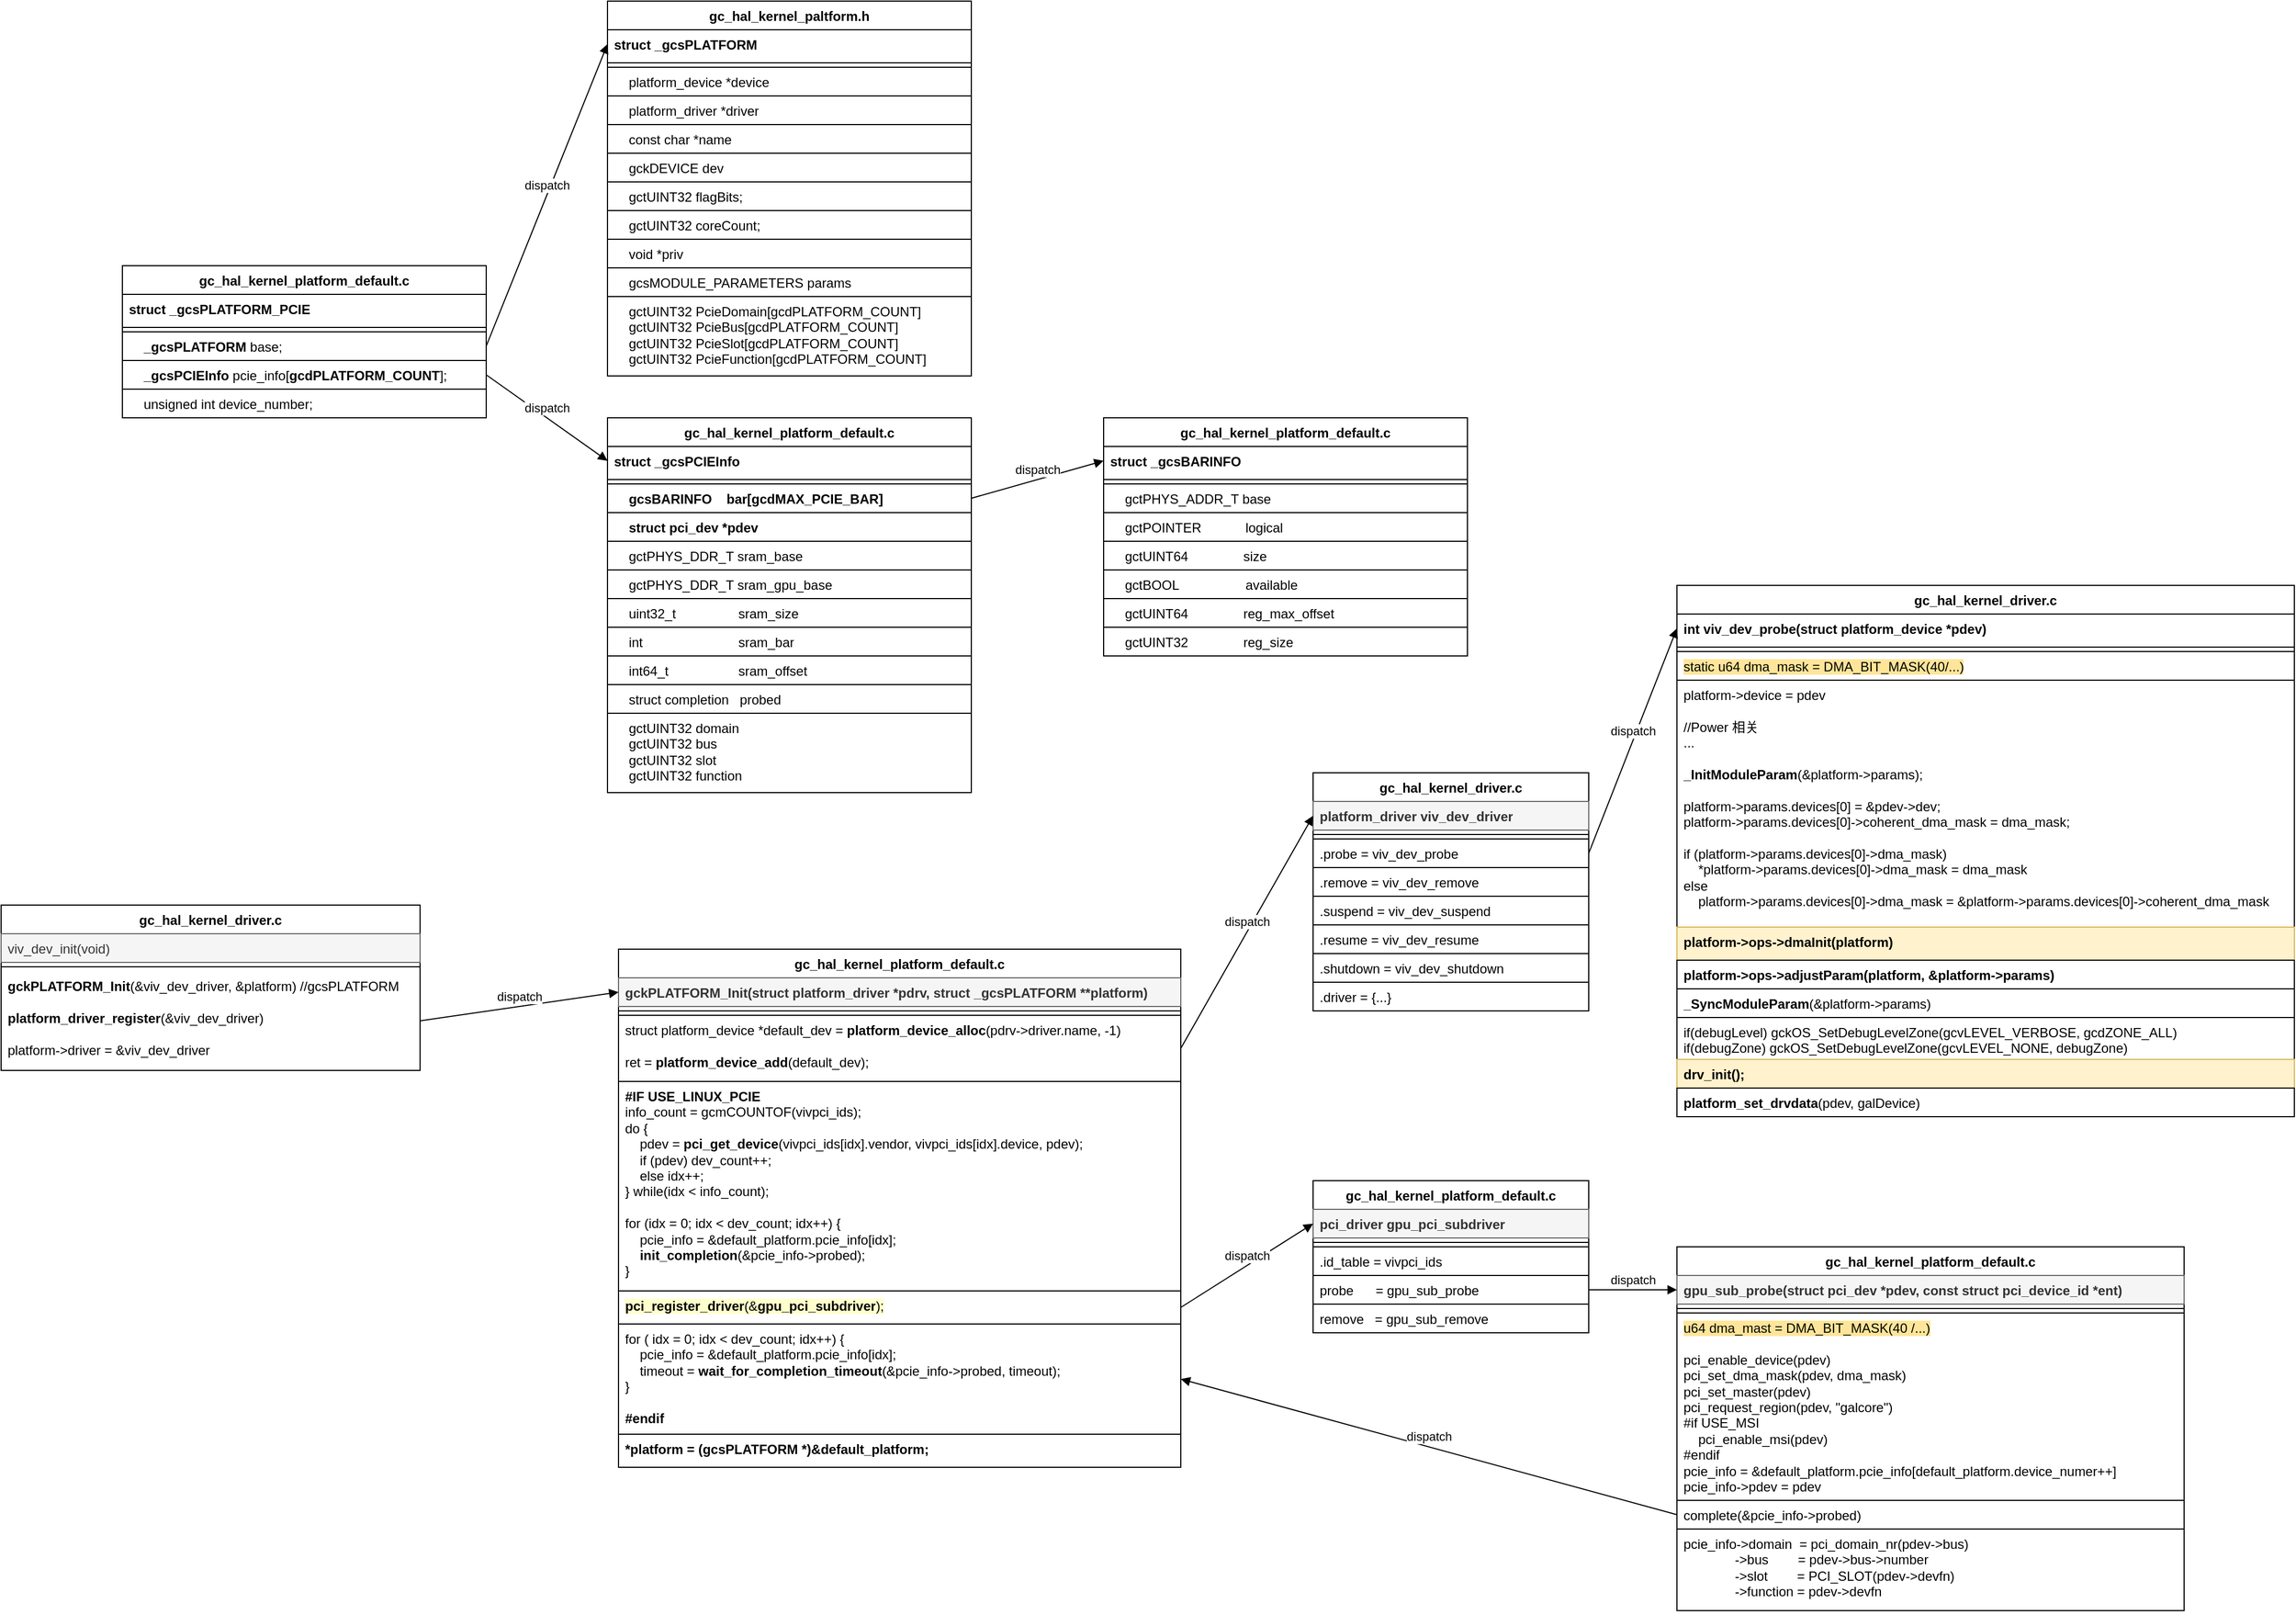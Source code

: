<mxfile version="26.0.14">
  <diagram name="Page-1" id="wO5cqh8CYZ76xLUZRR5B">
    <mxGraphModel dx="1054" dy="1723" grid="1" gridSize="10" guides="1" tooltips="1" connect="1" arrows="1" fold="1" page="1" pageScale="1" pageWidth="850" pageHeight="1100" math="0" shadow="0">
      <root>
        <mxCell id="0" />
        <mxCell id="1" parent="0" />
        <mxCell id="h7-dKMPolAdH-bQS6LUS-2" value="gc_hal_kernel_driver.c" style="swimlane;fontStyle=1;align=center;verticalAlign=top;childLayout=stackLayout;horizontal=1;startSize=26;horizontalStack=0;resizeParent=1;resizeParentMax=0;resizeLast=0;collapsible=1;marginBottom=0;whiteSpace=wrap;html=1;" vertex="1" parent="1">
          <mxGeometry x="40" y="40" width="380" height="150" as="geometry" />
        </mxCell>
        <mxCell id="h7-dKMPolAdH-bQS6LUS-3" value="viv_dev_init(void)" style="text;strokeColor=#666666;fillColor=#f5f5f5;align=left;verticalAlign=top;spacingLeft=4;spacingRight=4;overflow=hidden;rotatable=0;points=[[0,0.5],[1,0.5]];portConstraint=eastwest;whiteSpace=wrap;html=1;fontColor=#333333;" vertex="1" parent="h7-dKMPolAdH-bQS6LUS-2">
          <mxGeometry y="26" width="380" height="26" as="geometry" />
        </mxCell>
        <mxCell id="h7-dKMPolAdH-bQS6LUS-4" value="" style="line;strokeWidth=1;fillColor=none;align=left;verticalAlign=middle;spacingTop=-1;spacingLeft=3;spacingRight=3;rotatable=0;labelPosition=right;points=[];portConstraint=eastwest;strokeColor=inherit;" vertex="1" parent="h7-dKMPolAdH-bQS6LUS-2">
          <mxGeometry y="52" width="380" height="8" as="geometry" />
        </mxCell>
        <mxCell id="h7-dKMPolAdH-bQS6LUS-5" value="&lt;b&gt;gckPLATFORM_Init&lt;/b&gt;(&amp;amp;viv_dev_driver, &amp;amp;platform) //gcsPLATFORM&lt;div&gt;&lt;br&gt;&lt;/div&gt;&lt;div&gt;&lt;b&gt;platform_driver_register&lt;/b&gt;(&amp;amp;viv_dev_driver)&lt;/div&gt;&lt;div&gt;&lt;br&gt;&lt;/div&gt;&lt;div&gt;platform-&amp;gt;driver = &amp;amp;viv_dev_driver&lt;/div&gt;" style="text;strokeColor=none;fillColor=none;align=left;verticalAlign=top;spacingLeft=4;spacingRight=4;overflow=hidden;rotatable=0;points=[[0,0.5],[1,0.5]];portConstraint=eastwest;whiteSpace=wrap;html=1;" vertex="1" parent="h7-dKMPolAdH-bQS6LUS-2">
          <mxGeometry y="60" width="380" height="90" as="geometry" />
        </mxCell>
        <mxCell id="h7-dKMPolAdH-bQS6LUS-6" value="gc_hal_kernel_platform_default.c" style="swimlane;fontStyle=1;align=center;verticalAlign=top;childLayout=stackLayout;horizontal=1;startSize=26;horizontalStack=0;resizeParent=1;resizeParentMax=0;resizeLast=0;collapsible=1;marginBottom=0;whiteSpace=wrap;html=1;" vertex="1" parent="1">
          <mxGeometry x="600" y="80" width="510" height="470" as="geometry" />
        </mxCell>
        <mxCell id="h7-dKMPolAdH-bQS6LUS-7" value="&lt;b&gt;gckPLATFORM_Init(struct platform_driver *pdrv, struct _gcsPLATFORM **platform)&lt;/b&gt;" style="text;strokeColor=#666666;fillColor=#f5f5f5;align=left;verticalAlign=top;spacingLeft=4;spacingRight=4;overflow=hidden;rotatable=0;points=[[0,0.5],[1,0.5]];portConstraint=eastwest;whiteSpace=wrap;html=1;fontColor=#333333;" vertex="1" parent="h7-dKMPolAdH-bQS6LUS-6">
          <mxGeometry y="26" width="510" height="26" as="geometry" />
        </mxCell>
        <mxCell id="h7-dKMPolAdH-bQS6LUS-8" value="" style="line;strokeWidth=1;fillColor=none;align=left;verticalAlign=middle;spacingTop=-1;spacingLeft=3;spacingRight=3;rotatable=0;labelPosition=right;points=[];portConstraint=eastwest;strokeColor=inherit;" vertex="1" parent="h7-dKMPolAdH-bQS6LUS-6">
          <mxGeometry y="52" width="510" height="8" as="geometry" />
        </mxCell>
        <mxCell id="h7-dKMPolAdH-bQS6LUS-9" value="struct platform_device *default_dev = &lt;b&gt;platform_device_alloc&lt;/b&gt;(pdrv-&amp;gt;driver.name, -1)&lt;div&gt;&lt;br&gt;&lt;/div&gt;&lt;div&gt;ret = &lt;b&gt;platform_device_add&lt;/b&gt;(default_dev);&lt;/div&gt;" style="text;strokeColor=default;fillColor=none;align=left;verticalAlign=top;spacingLeft=4;spacingRight=4;overflow=hidden;rotatable=0;points=[[0,0.5],[1,0.5]];portConstraint=eastwest;whiteSpace=wrap;html=1;" vertex="1" parent="h7-dKMPolAdH-bQS6LUS-6">
          <mxGeometry y="60" width="510" height="60" as="geometry" />
        </mxCell>
        <mxCell id="h7-dKMPolAdH-bQS6LUS-10" value="&lt;div&gt;&lt;b&gt;#IF USE_LINUX_PCIE&lt;/b&gt;&lt;/div&gt;&lt;div&gt;info_count = gcmCOUNTOF(vivpci_ids);&lt;/div&gt;&lt;div&gt;do {&lt;/div&gt;&lt;div&gt;&amp;nbsp; &amp;nbsp; pdev = &lt;b&gt;pci_get_device&lt;/b&gt;(vivpci_ids[idx].vendor, vivpci_ids[idx].device, pdev);&lt;/div&gt;&lt;div&gt;&amp;nbsp; &amp;nbsp; if (pdev) dev_count++;&lt;/div&gt;&lt;div&gt;&amp;nbsp; &amp;nbsp; else idx++;&lt;/div&gt;&lt;div&gt;} while(idx &amp;lt; info_count);&lt;/div&gt;&lt;div&gt;&lt;br&gt;&lt;/div&gt;&lt;div&gt;for (idx = 0; idx &amp;lt; dev_count; idx++) {&lt;/div&gt;&lt;div&gt;&amp;nbsp; &amp;nbsp; pcie_info = &amp;amp;default_platform.pcie_info[idx];&lt;/div&gt;&lt;div&gt;&amp;nbsp; &amp;nbsp; &lt;b&gt;init_completion&lt;/b&gt;(&amp;amp;pcie_info-&amp;gt;probed);&lt;/div&gt;&lt;div&gt;}&lt;/div&gt;" style="text;strokeColor=default;fillColor=none;align=left;verticalAlign=top;spacingLeft=4;spacingRight=4;overflow=hidden;rotatable=0;points=[[0,0.5],[1,0.5]];portConstraint=eastwest;whiteSpace=wrap;html=1;" vertex="1" parent="h7-dKMPolAdH-bQS6LUS-6">
          <mxGeometry y="120" width="510" height="190" as="geometry" />
        </mxCell>
        <mxCell id="h7-dKMPolAdH-bQS6LUS-66" value="&lt;span style=&quot;background-color: light-dark(rgb(255, 255, 204), rgb(255, 255, 255));&quot;&gt;&lt;b style=&quot;&quot;&gt;pci_register_driver&lt;/b&gt;&lt;span style=&quot;background-color: rgb(255, 255, 204);&quot;&gt;(&amp;amp;&lt;/span&gt;&lt;b style=&quot;&quot;&gt;gpu_pci_subdriver&lt;/b&gt;&lt;span style=&quot;background-color: rgb(255, 255, 204);&quot;&gt;);&lt;/span&gt;&lt;/span&gt;" style="text;strokeColor=default;fillColor=none;align=left;verticalAlign=top;spacingLeft=4;spacingRight=4;overflow=hidden;rotatable=0;points=[[0,0.5],[1,0.5]];portConstraint=eastwest;whiteSpace=wrap;html=1;" vertex="1" parent="h7-dKMPolAdH-bQS6LUS-6">
          <mxGeometry y="310" width="510" height="30" as="geometry" />
        </mxCell>
        <mxCell id="h7-dKMPolAdH-bQS6LUS-65" value="&lt;div&gt;&lt;font style=&quot;background-color: light-dark(#ffffff, var(--ge-dark-color, #121212));&quot;&gt;for ( idx = 0; idx &amp;lt; dev_count; idx++) {&lt;/font&gt;&lt;/div&gt;&lt;div&gt;&lt;font style=&quot;background-color: light-dark(#ffffff, var(--ge-dark-color, #121212));&quot;&gt;&amp;nbsp; &amp;nbsp; pcie_info = &amp;amp;default_platform.pcie_info[idx];&lt;/font&gt;&lt;/div&gt;&lt;div&gt;&lt;font style=&quot;background-color: light-dark(#ffffff, var(--ge-dark-color, #121212));&quot;&gt;&amp;nbsp; &amp;nbsp; timeout =&amp;nbsp;&lt;b&gt;wait_for_completion_timeout&lt;/b&gt;(&amp;amp;pcie_info-&amp;gt;probed, timeout);&lt;/font&gt;&lt;/div&gt;&lt;div&gt;&lt;font style=&quot;background-color: light-dark(#ffffff, var(--ge-dark-color, #121212));&quot;&gt;}&lt;/font&gt;&lt;/div&gt;&lt;div&gt;&lt;br&gt;&lt;/div&gt;&lt;div&gt;&lt;b&gt;#endif&lt;/b&gt;&lt;/div&gt;" style="text;strokeColor=default;fillColor=none;align=left;verticalAlign=top;spacingLeft=4;spacingRight=4;overflow=hidden;rotatable=0;points=[[0,0.5],[1,0.5]];portConstraint=eastwest;whiteSpace=wrap;html=1;" vertex="1" parent="h7-dKMPolAdH-bQS6LUS-6">
          <mxGeometry y="340" width="510" height="100" as="geometry" />
        </mxCell>
        <mxCell id="h7-dKMPolAdH-bQS6LUS-11" value="&lt;div&gt;&lt;b&gt;*platform = (gcsPLATFORM *)&amp;amp;default_platform;&lt;/b&gt;&lt;/div&gt;" style="text;strokeColor=default;fillColor=none;align=left;verticalAlign=top;spacingLeft=4;spacingRight=4;overflow=hidden;rotatable=0;points=[[0,0.5],[1,0.5]];portConstraint=eastwest;whiteSpace=wrap;html=1;" vertex="1" parent="h7-dKMPolAdH-bQS6LUS-6">
          <mxGeometry y="440" width="510" height="30" as="geometry" />
        </mxCell>
        <mxCell id="h7-dKMPolAdH-bQS6LUS-12" value="dispatch" style="html=1;verticalAlign=bottom;endArrow=block;curved=0;rounded=0;entryX=0;entryY=0.5;entryDx=0;entryDy=0;exitX=1;exitY=0.5;exitDx=0;exitDy=0;" edge="1" parent="1" source="h7-dKMPolAdH-bQS6LUS-5" target="h7-dKMPolAdH-bQS6LUS-7">
          <mxGeometry width="80" relative="1" as="geometry">
            <mxPoint x="-90" y="-90" as="sourcePoint" />
            <mxPoint x="300" y="-200" as="targetPoint" />
          </mxGeometry>
        </mxCell>
        <mxCell id="h7-dKMPolAdH-bQS6LUS-13" value="gc_hal_kernel_platform_default.c" style="swimlane;fontStyle=1;align=center;verticalAlign=top;childLayout=stackLayout;horizontal=1;startSize=26;horizontalStack=0;resizeParent=1;resizeParentMax=0;resizeLast=0;collapsible=1;marginBottom=0;whiteSpace=wrap;html=1;" vertex="1" parent="1">
          <mxGeometry x="150" y="-540" width="330" height="138" as="geometry" />
        </mxCell>
        <mxCell id="h7-dKMPolAdH-bQS6LUS-14" value="&lt;b&gt;struct _gcsPLATFORM_PCIE&lt;/b&gt;" style="text;strokeColor=none;fillColor=none;align=left;verticalAlign=top;spacingLeft=4;spacingRight=4;overflow=hidden;rotatable=0;points=[[0,0.5],[1,0.5]];portConstraint=eastwest;whiteSpace=wrap;html=1;" vertex="1" parent="h7-dKMPolAdH-bQS6LUS-13">
          <mxGeometry y="26" width="330" height="26" as="geometry" />
        </mxCell>
        <mxCell id="h7-dKMPolAdH-bQS6LUS-15" value="" style="line;strokeWidth=1;fillColor=none;align=left;verticalAlign=middle;spacingTop=-1;spacingLeft=3;spacingRight=3;rotatable=0;labelPosition=right;points=[];portConstraint=eastwest;strokeColor=inherit;" vertex="1" parent="h7-dKMPolAdH-bQS6LUS-13">
          <mxGeometry y="52" width="330" height="8" as="geometry" />
        </mxCell>
        <mxCell id="h7-dKMPolAdH-bQS6LUS-16" value="&lt;b&gt;&amp;nbsp; &amp;nbsp; _gcsPLATFORM&lt;/b&gt; base;" style="text;strokeColor=default;fillColor=none;align=left;verticalAlign=top;spacingLeft=4;spacingRight=4;overflow=hidden;rotatable=0;points=[[0,0.5],[1,0.5]];portConstraint=eastwest;whiteSpace=wrap;html=1;" vertex="1" parent="h7-dKMPolAdH-bQS6LUS-13">
          <mxGeometry y="60" width="330" height="26" as="geometry" />
        </mxCell>
        <mxCell id="h7-dKMPolAdH-bQS6LUS-17" value="&lt;b&gt;&amp;nbsp; &amp;nbsp; _gcsPCIEInfo &lt;/b&gt;pcie_info[&lt;b&gt;gcdPLATFORM_COUNT&lt;/b&gt;];" style="text;strokeColor=default;fillColor=none;align=left;verticalAlign=top;spacingLeft=4;spacingRight=4;overflow=hidden;rotatable=0;points=[[0,0.5],[1,0.5]];portConstraint=eastwest;whiteSpace=wrap;html=1;" vertex="1" parent="h7-dKMPolAdH-bQS6LUS-13">
          <mxGeometry y="86" width="330" height="26" as="geometry" />
        </mxCell>
        <mxCell id="h7-dKMPolAdH-bQS6LUS-18" value="&amp;nbsp; &amp;nbsp; unsigned int device_number;" style="text;strokeColor=default;fillColor=none;align=left;verticalAlign=top;spacingLeft=4;spacingRight=4;overflow=hidden;rotatable=0;points=[[0,0.5],[1,0.5]];portConstraint=eastwest;whiteSpace=wrap;html=1;" vertex="1" parent="h7-dKMPolAdH-bQS6LUS-13">
          <mxGeometry y="112" width="330" height="26" as="geometry" />
        </mxCell>
        <mxCell id="h7-dKMPolAdH-bQS6LUS-19" value="gc_hal_kernel_platform_default.c" style="swimlane;fontStyle=1;align=center;verticalAlign=top;childLayout=stackLayout;horizontal=1;startSize=26;horizontalStack=0;resizeParent=1;resizeParentMax=0;resizeLast=0;collapsible=1;marginBottom=0;whiteSpace=wrap;html=1;" vertex="1" parent="1">
          <mxGeometry x="590" y="-402" width="330" height="340" as="geometry" />
        </mxCell>
        <mxCell id="h7-dKMPolAdH-bQS6LUS-20" value="&lt;b&gt;struct _gcsPCIEInfo&lt;/b&gt;" style="text;strokeColor=none;fillColor=none;align=left;verticalAlign=top;spacingLeft=4;spacingRight=4;overflow=hidden;rotatable=0;points=[[0,0.5],[1,0.5]];portConstraint=eastwest;whiteSpace=wrap;html=1;" vertex="1" parent="h7-dKMPolAdH-bQS6LUS-19">
          <mxGeometry y="26" width="330" height="26" as="geometry" />
        </mxCell>
        <mxCell id="h7-dKMPolAdH-bQS6LUS-21" value="" style="line;strokeWidth=1;fillColor=none;align=left;verticalAlign=middle;spacingTop=-1;spacingLeft=3;spacingRight=3;rotatable=0;labelPosition=right;points=[];portConstraint=eastwest;strokeColor=inherit;" vertex="1" parent="h7-dKMPolAdH-bQS6LUS-19">
          <mxGeometry y="52" width="330" height="8" as="geometry" />
        </mxCell>
        <mxCell id="h7-dKMPolAdH-bQS6LUS-22" value="&lt;b&gt;&amp;nbsp; &amp;nbsp; gcsBARINFO&amp;nbsp; &amp;nbsp; bar[gcdMAX_PCIE_BAR]&lt;/b&gt;" style="text;strokeColor=default;fillColor=none;align=left;verticalAlign=top;spacingLeft=4;spacingRight=4;overflow=hidden;rotatable=0;points=[[0,0.5],[1,0.5]];portConstraint=eastwest;whiteSpace=wrap;html=1;" vertex="1" parent="h7-dKMPolAdH-bQS6LUS-19">
          <mxGeometry y="60" width="330" height="26" as="geometry" />
        </mxCell>
        <mxCell id="h7-dKMPolAdH-bQS6LUS-23" value="&lt;b&gt;&amp;nbsp; &amp;nbsp; struct pci_dev *pdev&lt;/b&gt;" style="text;strokeColor=default;fillColor=none;align=left;verticalAlign=top;spacingLeft=4;spacingRight=4;overflow=hidden;rotatable=0;points=[[0,0.5],[1,0.5]];portConstraint=eastwest;whiteSpace=wrap;html=1;" vertex="1" parent="h7-dKMPolAdH-bQS6LUS-19">
          <mxGeometry y="86" width="330" height="26" as="geometry" />
        </mxCell>
        <mxCell id="h7-dKMPolAdH-bQS6LUS-37" value="&amp;nbsp; &amp;nbsp; gctPHYS_DDR_T sram_base" style="text;strokeColor=default;fillColor=none;align=left;verticalAlign=top;spacingLeft=4;spacingRight=4;overflow=hidden;rotatable=0;points=[[0,0.5],[1,0.5]];portConstraint=eastwest;whiteSpace=wrap;html=1;" vertex="1" parent="h7-dKMPolAdH-bQS6LUS-19">
          <mxGeometry y="112" width="330" height="26" as="geometry" />
        </mxCell>
        <mxCell id="h7-dKMPolAdH-bQS6LUS-38" value="&amp;nbsp; &amp;nbsp; gctPHYS_DDR_T sram_gpu_base" style="text;strokeColor=default;fillColor=none;align=left;verticalAlign=top;spacingLeft=4;spacingRight=4;overflow=hidden;rotatable=0;points=[[0,0.5],[1,0.5]];portConstraint=eastwest;whiteSpace=wrap;html=1;" vertex="1" parent="h7-dKMPolAdH-bQS6LUS-19">
          <mxGeometry y="138" width="330" height="26" as="geometry" />
        </mxCell>
        <mxCell id="h7-dKMPolAdH-bQS6LUS-24" value="&amp;nbsp; &amp;nbsp; uint32_t&amp;nbsp; &amp;nbsp; &amp;nbsp; &amp;nbsp; &amp;nbsp; &amp;nbsp; &amp;nbsp; &amp;nbsp; &amp;nbsp;sram_size" style="text;strokeColor=default;fillColor=none;align=left;verticalAlign=top;spacingLeft=4;spacingRight=4;overflow=hidden;rotatable=0;points=[[0,0.5],[1,0.5]];portConstraint=eastwest;whiteSpace=wrap;html=1;" vertex="1" parent="h7-dKMPolAdH-bQS6LUS-19">
          <mxGeometry y="164" width="330" height="26" as="geometry" />
        </mxCell>
        <mxCell id="h7-dKMPolAdH-bQS6LUS-39" value="&amp;nbsp; &amp;nbsp; int&amp;nbsp; &amp;nbsp; &amp;nbsp; &amp;nbsp; &amp;nbsp; &amp;nbsp; &amp;nbsp; &amp;nbsp; &amp;nbsp; &amp;nbsp; &amp;nbsp; &amp;nbsp; &amp;nbsp; sram_bar" style="text;strokeColor=default;fillColor=none;align=left;verticalAlign=top;spacingLeft=4;spacingRight=4;overflow=hidden;rotatable=0;points=[[0,0.5],[1,0.5]];portConstraint=eastwest;whiteSpace=wrap;html=1;" vertex="1" parent="h7-dKMPolAdH-bQS6LUS-19">
          <mxGeometry y="190" width="330" height="26" as="geometry" />
        </mxCell>
        <mxCell id="h7-dKMPolAdH-bQS6LUS-40" value="&amp;nbsp; &amp;nbsp; int64_t&amp;nbsp; &amp;nbsp; &amp;nbsp; &amp;nbsp; &amp;nbsp; &amp;nbsp; &amp;nbsp; &amp;nbsp; &amp;nbsp; &amp;nbsp;sram_offset" style="text;strokeColor=default;fillColor=none;align=left;verticalAlign=top;spacingLeft=4;spacingRight=4;overflow=hidden;rotatable=0;points=[[0,0.5],[1,0.5]];portConstraint=eastwest;whiteSpace=wrap;html=1;" vertex="1" parent="h7-dKMPolAdH-bQS6LUS-19">
          <mxGeometry y="216" width="330" height="26" as="geometry" />
        </mxCell>
        <mxCell id="h7-dKMPolAdH-bQS6LUS-41" value="&amp;nbsp; &amp;nbsp; struct completion&amp;nbsp; &amp;nbsp;probed" style="text;strokeColor=default;fillColor=none;align=left;verticalAlign=top;spacingLeft=4;spacingRight=4;overflow=hidden;rotatable=0;points=[[0,0.5],[1,0.5]];portConstraint=eastwest;whiteSpace=wrap;html=1;" vertex="1" parent="h7-dKMPolAdH-bQS6LUS-19">
          <mxGeometry y="242" width="330" height="26" as="geometry" />
        </mxCell>
        <mxCell id="h7-dKMPolAdH-bQS6LUS-42" value="&amp;nbsp; &amp;nbsp; gctUINT32 domain&lt;br&gt;&amp;nbsp; &amp;nbsp; gctUINT32 bus&lt;div&gt;&amp;nbsp; &amp;nbsp; gctUINT32 slot&lt;/div&gt;&lt;div&gt;&amp;nbsp; &amp;nbsp; gctUINT32 function&lt;/div&gt;" style="text;strokeColor=default;fillColor=none;align=left;verticalAlign=top;spacingLeft=4;spacingRight=4;overflow=hidden;rotatable=0;points=[[0,0.5],[1,0.5]];portConstraint=eastwest;whiteSpace=wrap;html=1;" vertex="1" parent="h7-dKMPolAdH-bQS6LUS-19">
          <mxGeometry y="268" width="330" height="72" as="geometry" />
        </mxCell>
        <mxCell id="h7-dKMPolAdH-bQS6LUS-25" value="gc_hal_kernel_paltform.h" style="swimlane;fontStyle=1;align=center;verticalAlign=top;childLayout=stackLayout;horizontal=1;startSize=26;horizontalStack=0;resizeParent=1;resizeParentMax=0;resizeLast=0;collapsible=1;marginBottom=0;whiteSpace=wrap;html=1;" vertex="1" parent="1">
          <mxGeometry x="590" y="-780" width="330" height="340" as="geometry" />
        </mxCell>
        <mxCell id="h7-dKMPolAdH-bQS6LUS-26" value="&lt;b&gt;struct _gcsPLATFORM&lt;/b&gt;" style="text;strokeColor=none;fillColor=none;align=left;verticalAlign=top;spacingLeft=4;spacingRight=4;overflow=hidden;rotatable=0;points=[[0,0.5],[1,0.5]];portConstraint=eastwest;whiteSpace=wrap;html=1;" vertex="1" parent="h7-dKMPolAdH-bQS6LUS-25">
          <mxGeometry y="26" width="330" height="26" as="geometry" />
        </mxCell>
        <mxCell id="h7-dKMPolAdH-bQS6LUS-27" value="" style="line;strokeWidth=1;fillColor=none;align=left;verticalAlign=middle;spacingTop=-1;spacingLeft=3;spacingRight=3;rotatable=0;labelPosition=right;points=[];portConstraint=eastwest;strokeColor=inherit;" vertex="1" parent="h7-dKMPolAdH-bQS6LUS-25">
          <mxGeometry y="52" width="330" height="8" as="geometry" />
        </mxCell>
        <mxCell id="h7-dKMPolAdH-bQS6LUS-28" value="&amp;nbsp; &amp;nbsp; platform_device *device" style="text;strokeColor=default;fillColor=none;align=left;verticalAlign=top;spacingLeft=4;spacingRight=4;overflow=hidden;rotatable=0;points=[[0,0.5],[1,0.5]];portConstraint=eastwest;whiteSpace=wrap;html=1;" vertex="1" parent="h7-dKMPolAdH-bQS6LUS-25">
          <mxGeometry y="60" width="330" height="26" as="geometry" />
        </mxCell>
        <mxCell id="h7-dKMPolAdH-bQS6LUS-31" value="&amp;nbsp; &amp;nbsp; platform_driver *driver" style="text;strokeColor=default;fillColor=none;align=left;verticalAlign=top;spacingLeft=4;spacingRight=4;overflow=hidden;rotatable=0;points=[[0,0.5],[1,0.5]];portConstraint=eastwest;whiteSpace=wrap;html=1;" vertex="1" parent="h7-dKMPolAdH-bQS6LUS-25">
          <mxGeometry y="86" width="330" height="26" as="geometry" />
        </mxCell>
        <mxCell id="h7-dKMPolAdH-bQS6LUS-33" value="&amp;nbsp; &amp;nbsp; const char *name" style="text;strokeColor=default;fillColor=none;align=left;verticalAlign=top;spacingLeft=4;spacingRight=4;overflow=hidden;rotatable=0;points=[[0,0.5],[1,0.5]];portConstraint=eastwest;whiteSpace=wrap;html=1;" vertex="1" parent="h7-dKMPolAdH-bQS6LUS-25">
          <mxGeometry y="112" width="330" height="26" as="geometry" />
        </mxCell>
        <mxCell id="h7-dKMPolAdH-bQS6LUS-32" value="&amp;nbsp; &amp;nbsp; gckDEVICE dev" style="text;strokeColor=default;fillColor=none;align=left;verticalAlign=top;spacingLeft=4;spacingRight=4;overflow=hidden;rotatable=0;points=[[0,0.5],[1,0.5]];portConstraint=eastwest;whiteSpace=wrap;html=1;" vertex="1" parent="h7-dKMPolAdH-bQS6LUS-25">
          <mxGeometry y="138" width="330" height="26" as="geometry" />
        </mxCell>
        <mxCell id="h7-dKMPolAdH-bQS6LUS-29" value="&amp;nbsp; &amp;nbsp; gctUINT32 flagBits;" style="text;strokeColor=default;fillColor=none;align=left;verticalAlign=top;spacingLeft=4;spacingRight=4;overflow=hidden;rotatable=0;points=[[0,0.5],[1,0.5]];portConstraint=eastwest;whiteSpace=wrap;html=1;" vertex="1" parent="h7-dKMPolAdH-bQS6LUS-25">
          <mxGeometry y="164" width="330" height="26" as="geometry" />
        </mxCell>
        <mxCell id="h7-dKMPolAdH-bQS6LUS-30" value="&amp;nbsp; &amp;nbsp; gctUINT32 coreCount;" style="text;strokeColor=default;fillColor=none;align=left;verticalAlign=top;spacingLeft=4;spacingRight=4;overflow=hidden;rotatable=0;points=[[0,0.5],[1,0.5]];portConstraint=eastwest;whiteSpace=wrap;html=1;" vertex="1" parent="h7-dKMPolAdH-bQS6LUS-25">
          <mxGeometry y="190" width="330" height="26" as="geometry" />
        </mxCell>
        <mxCell id="h7-dKMPolAdH-bQS6LUS-34" value="&amp;nbsp; &amp;nbsp; void *priv" style="text;strokeColor=default;fillColor=none;align=left;verticalAlign=top;spacingLeft=4;spacingRight=4;overflow=hidden;rotatable=0;points=[[0,0.5],[1,0.5]];portConstraint=eastwest;whiteSpace=wrap;html=1;" vertex="1" parent="h7-dKMPolAdH-bQS6LUS-25">
          <mxGeometry y="216" width="330" height="26" as="geometry" />
        </mxCell>
        <mxCell id="h7-dKMPolAdH-bQS6LUS-35" value="&amp;nbsp; &amp;nbsp; gcsMODULE_PARAMETERS params" style="text;strokeColor=default;fillColor=none;align=left;verticalAlign=top;spacingLeft=4;spacingRight=4;overflow=hidden;rotatable=0;points=[[0,0.5],[1,0.5]];portConstraint=eastwest;whiteSpace=wrap;html=1;" vertex="1" parent="h7-dKMPolAdH-bQS6LUS-25">
          <mxGeometry y="242" width="330" height="26" as="geometry" />
        </mxCell>
        <mxCell id="h7-dKMPolAdH-bQS6LUS-36" value="&amp;nbsp; &amp;nbsp; gctUINT32 PcieDomain[gcdPLATFORM_COUNT]&lt;div&gt;&amp;nbsp; &amp;nbsp; gctUINT32 PcieBus[gcdPLATFORM_COUNT]&lt;/div&gt;&lt;div&gt;&amp;nbsp; &amp;nbsp; gctUINT32 PcieSlot[gcdPLATFORM_COUNT]&lt;/div&gt;&lt;div&gt;&amp;nbsp; &amp;nbsp; gctUINT32 PcieFunction[gcdPLATFORM_COUNT]&lt;/div&gt;" style="text;strokeColor=default;fillColor=none;align=left;verticalAlign=top;spacingLeft=4;spacingRight=4;overflow=hidden;rotatable=0;points=[[0,0.5],[1,0.5]];portConstraint=eastwest;whiteSpace=wrap;html=1;" vertex="1" parent="h7-dKMPolAdH-bQS6LUS-25">
          <mxGeometry y="268" width="330" height="72" as="geometry" />
        </mxCell>
        <mxCell id="h7-dKMPolAdH-bQS6LUS-43" value="dispatch" style="html=1;verticalAlign=bottom;endArrow=block;curved=0;rounded=0;exitX=1;exitY=0.5;exitDx=0;exitDy=0;entryX=0;entryY=0.5;entryDx=0;entryDy=0;" edge="1" parent="1" source="h7-dKMPolAdH-bQS6LUS-16" target="h7-dKMPolAdH-bQS6LUS-26">
          <mxGeometry width="80" relative="1" as="geometry">
            <mxPoint x="280" y="-114" as="sourcePoint" />
            <mxPoint x="440" y="-180" as="targetPoint" />
          </mxGeometry>
        </mxCell>
        <mxCell id="h7-dKMPolAdH-bQS6LUS-44" value="dispatch" style="html=1;verticalAlign=bottom;endArrow=block;curved=0;rounded=0;exitX=1;exitY=0.5;exitDx=0;exitDy=0;entryX=0;entryY=0.5;entryDx=0;entryDy=0;" edge="1" parent="1" source="h7-dKMPolAdH-bQS6LUS-17" target="h7-dKMPolAdH-bQS6LUS-20">
          <mxGeometry width="80" relative="1" as="geometry">
            <mxPoint x="530" y="-347" as="sourcePoint" />
            <mxPoint x="670" y="-301" as="targetPoint" />
          </mxGeometry>
        </mxCell>
        <mxCell id="h7-dKMPolAdH-bQS6LUS-45" value="gc_hal_kernel_platform_default.c" style="swimlane;fontStyle=1;align=center;verticalAlign=top;childLayout=stackLayout;horizontal=1;startSize=26;horizontalStack=0;resizeParent=1;resizeParentMax=0;resizeLast=0;collapsible=1;marginBottom=0;whiteSpace=wrap;html=1;" vertex="1" parent="1">
          <mxGeometry x="1040" y="-402" width="330" height="216" as="geometry" />
        </mxCell>
        <mxCell id="h7-dKMPolAdH-bQS6LUS-46" value="&lt;b&gt;struct _gcsBARINFO&lt;/b&gt;" style="text;strokeColor=none;fillColor=none;align=left;verticalAlign=top;spacingLeft=4;spacingRight=4;overflow=hidden;rotatable=0;points=[[0,0.5],[1,0.5]];portConstraint=eastwest;whiteSpace=wrap;html=1;" vertex="1" parent="h7-dKMPolAdH-bQS6LUS-45">
          <mxGeometry y="26" width="330" height="26" as="geometry" />
        </mxCell>
        <mxCell id="h7-dKMPolAdH-bQS6LUS-47" value="" style="line;strokeWidth=1;fillColor=none;align=left;verticalAlign=middle;spacingTop=-1;spacingLeft=3;spacingRight=3;rotatable=0;labelPosition=right;points=[];portConstraint=eastwest;strokeColor=inherit;" vertex="1" parent="h7-dKMPolAdH-bQS6LUS-45">
          <mxGeometry y="52" width="330" height="8" as="geometry" />
        </mxCell>
        <mxCell id="h7-dKMPolAdH-bQS6LUS-48" value="&amp;nbsp; &amp;nbsp; gctPHYS_ADDR_T base" style="text;strokeColor=default;fillColor=none;align=left;verticalAlign=top;spacingLeft=4;spacingRight=4;overflow=hidden;rotatable=0;points=[[0,0.5],[1,0.5]];portConstraint=eastwest;whiteSpace=wrap;html=1;" vertex="1" parent="h7-dKMPolAdH-bQS6LUS-45">
          <mxGeometry y="60" width="330" height="26" as="geometry" />
        </mxCell>
        <mxCell id="h7-dKMPolAdH-bQS6LUS-49" value="&amp;nbsp; &amp;nbsp; gctPOINTER&amp;nbsp; &amp;nbsp; &amp;nbsp; &amp;nbsp; &amp;nbsp; &amp;nbsp; logical" style="text;strokeColor=default;fillColor=none;align=left;verticalAlign=top;spacingLeft=4;spacingRight=4;overflow=hidden;rotatable=0;points=[[0,0.5],[1,0.5]];portConstraint=eastwest;whiteSpace=wrap;html=1;" vertex="1" parent="h7-dKMPolAdH-bQS6LUS-45">
          <mxGeometry y="86" width="330" height="26" as="geometry" />
        </mxCell>
        <mxCell id="h7-dKMPolAdH-bQS6LUS-50" value="&amp;nbsp; &amp;nbsp; gctUINT64&amp;nbsp; &amp;nbsp; &amp;nbsp; &amp;nbsp; &amp;nbsp; &amp;nbsp; &amp;nbsp; &amp;nbsp;size" style="text;strokeColor=default;fillColor=none;align=left;verticalAlign=top;spacingLeft=4;spacingRight=4;overflow=hidden;rotatable=0;points=[[0,0.5],[1,0.5]];portConstraint=eastwest;whiteSpace=wrap;html=1;" vertex="1" parent="h7-dKMPolAdH-bQS6LUS-45">
          <mxGeometry y="112" width="330" height="26" as="geometry" />
        </mxCell>
        <mxCell id="h7-dKMPolAdH-bQS6LUS-51" value="&amp;nbsp; &amp;nbsp; gctBOOL&amp;nbsp; &amp;nbsp; &amp;nbsp; &amp;nbsp; &amp;nbsp; &amp;nbsp; &amp;nbsp; &amp;nbsp; &amp;nbsp; available" style="text;strokeColor=default;fillColor=none;align=left;verticalAlign=top;spacingLeft=4;spacingRight=4;overflow=hidden;rotatable=0;points=[[0,0.5],[1,0.5]];portConstraint=eastwest;whiteSpace=wrap;html=1;" vertex="1" parent="h7-dKMPolAdH-bQS6LUS-45">
          <mxGeometry y="138" width="330" height="26" as="geometry" />
        </mxCell>
        <mxCell id="h7-dKMPolAdH-bQS6LUS-52" value="&amp;nbsp; &amp;nbsp; gctUINT64&amp;nbsp; &amp;nbsp; &amp;nbsp; &amp;nbsp; &amp;nbsp; &amp;nbsp; &amp;nbsp; &amp;nbsp;reg_max_offset" style="text;strokeColor=default;fillColor=none;align=left;verticalAlign=top;spacingLeft=4;spacingRight=4;overflow=hidden;rotatable=0;points=[[0,0.5],[1,0.5]];portConstraint=eastwest;whiteSpace=wrap;html=1;" vertex="1" parent="h7-dKMPolAdH-bQS6LUS-45">
          <mxGeometry y="164" width="330" height="26" as="geometry" />
        </mxCell>
        <mxCell id="h7-dKMPolAdH-bQS6LUS-53" value="&amp;nbsp; &amp;nbsp; gctUINT32&amp;nbsp; &amp;nbsp; &amp;nbsp; &amp;nbsp; &amp;nbsp; &amp;nbsp; &amp;nbsp; &amp;nbsp;reg_size" style="text;strokeColor=default;fillColor=none;align=left;verticalAlign=top;spacingLeft=4;spacingRight=4;overflow=hidden;rotatable=0;points=[[0,0.5],[1,0.5]];portConstraint=eastwest;whiteSpace=wrap;html=1;" vertex="1" parent="h7-dKMPolAdH-bQS6LUS-45">
          <mxGeometry y="190" width="330" height="26" as="geometry" />
        </mxCell>
        <mxCell id="h7-dKMPolAdH-bQS6LUS-57" value="dispatch" style="html=1;verticalAlign=bottom;endArrow=block;curved=0;rounded=0;exitX=1;exitY=0.5;exitDx=0;exitDy=0;entryX=0;entryY=0.5;entryDx=0;entryDy=0;" edge="1" parent="1" source="h7-dKMPolAdH-bQS6LUS-22" target="h7-dKMPolAdH-bQS6LUS-46">
          <mxGeometry width="80" relative="1" as="geometry">
            <mxPoint x="1000" y="-520" as="sourcePoint" />
            <mxPoint x="1110" y="-442" as="targetPoint" />
          </mxGeometry>
        </mxCell>
        <mxCell id="h7-dKMPolAdH-bQS6LUS-58" value="gc_hal_kernel_platform_default.c" style="swimlane;fontStyle=1;align=center;verticalAlign=top;childLayout=stackLayout;horizontal=1;startSize=26;horizontalStack=0;resizeParent=1;resizeParentMax=0;resizeLast=0;collapsible=1;marginBottom=0;whiteSpace=wrap;html=1;" vertex="1" parent="1">
          <mxGeometry x="1230" y="290" width="250" height="138" as="geometry" />
        </mxCell>
        <mxCell id="h7-dKMPolAdH-bQS6LUS-59" value="pci_driver gpu_pci_subdriver&amp;nbsp;" style="text;strokeColor=#666666;fillColor=#f5f5f5;align=left;verticalAlign=top;spacingLeft=4;spacingRight=4;overflow=hidden;rotatable=0;points=[[0,0.5],[1,0.5]];portConstraint=eastwest;whiteSpace=wrap;html=1;fontStyle=1;fontColor=#333333;" vertex="1" parent="h7-dKMPolAdH-bQS6LUS-58">
          <mxGeometry y="26" width="250" height="26" as="geometry" />
        </mxCell>
        <mxCell id="h7-dKMPolAdH-bQS6LUS-60" value="" style="line;strokeWidth=1;fillColor=none;align=left;verticalAlign=middle;spacingTop=-1;spacingLeft=3;spacingRight=3;rotatable=0;labelPosition=right;points=[];portConstraint=eastwest;strokeColor=inherit;" vertex="1" parent="h7-dKMPolAdH-bQS6LUS-58">
          <mxGeometry y="52" width="250" height="8" as="geometry" />
        </mxCell>
        <mxCell id="h7-dKMPolAdH-bQS6LUS-62" value=".id_table = vivpci_ids" style="text;strokeColor=default;fillColor=none;align=left;verticalAlign=top;spacingLeft=4;spacingRight=4;overflow=hidden;rotatable=0;points=[[0,0.5],[1,0.5]];portConstraint=eastwest;whiteSpace=wrap;html=1;" vertex="1" parent="h7-dKMPolAdH-bQS6LUS-58">
          <mxGeometry y="60" width="250" height="26" as="geometry" />
        </mxCell>
        <mxCell id="h7-dKMPolAdH-bQS6LUS-61" value="probe&amp;nbsp; &amp;nbsp; &amp;nbsp; = gpu_sub_probe" style="text;strokeColor=default;fillColor=none;align=left;verticalAlign=top;spacingLeft=4;spacingRight=4;overflow=hidden;rotatable=0;points=[[0,0.5],[1,0.5]];portConstraint=eastwest;whiteSpace=wrap;html=1;" vertex="1" parent="h7-dKMPolAdH-bQS6LUS-58">
          <mxGeometry y="86" width="250" height="26" as="geometry" />
        </mxCell>
        <mxCell id="h7-dKMPolAdH-bQS6LUS-63" value="remove&amp;nbsp; &amp;nbsp;= gpu_sub_remove" style="text;strokeColor=default;fillColor=none;align=left;verticalAlign=top;spacingLeft=4;spacingRight=4;overflow=hidden;rotatable=0;points=[[0,0.5],[1,0.5]];portConstraint=eastwest;whiteSpace=wrap;html=1;" vertex="1" parent="h7-dKMPolAdH-bQS6LUS-58">
          <mxGeometry y="112" width="250" height="26" as="geometry" />
        </mxCell>
        <mxCell id="h7-dKMPolAdH-bQS6LUS-64" value="dispatch" style="html=1;verticalAlign=bottom;endArrow=block;curved=0;rounded=0;entryX=0;entryY=0.5;entryDx=0;entryDy=0;exitX=1;exitY=0.5;exitDx=0;exitDy=0;" edge="1" parent="1" source="h7-dKMPolAdH-bQS6LUS-66" target="h7-dKMPolAdH-bQS6LUS-59">
          <mxGeometry width="80" relative="1" as="geometry">
            <mxPoint x="1240" y="330" as="sourcePoint" />
            <mxPoint x="1050" y="-353" as="targetPoint" />
          </mxGeometry>
        </mxCell>
        <mxCell id="h7-dKMPolAdH-bQS6LUS-67" value="gc_hal_kernel_platform_default.c" style="swimlane;fontStyle=1;align=center;verticalAlign=top;childLayout=stackLayout;horizontal=1;startSize=26;horizontalStack=0;resizeParent=1;resizeParentMax=0;resizeLast=0;collapsible=1;marginBottom=0;whiteSpace=wrap;html=1;" vertex="1" parent="1">
          <mxGeometry x="1560" y="350" width="460" height="330" as="geometry" />
        </mxCell>
        <mxCell id="h7-dKMPolAdH-bQS6LUS-68" value="gpu_sub_probe(struct pci_dev *pdev, const struct pci_device_id *ent)" style="text;strokeColor=#666666;fillColor=#f5f5f5;align=left;verticalAlign=top;spacingLeft=4;spacingRight=4;overflow=hidden;rotatable=0;points=[[0,0.5],[1,0.5]];portConstraint=eastwest;whiteSpace=wrap;html=1;fontStyle=1;fontColor=#333333;" vertex="1" parent="h7-dKMPolAdH-bQS6LUS-67">
          <mxGeometry y="26" width="460" height="26" as="geometry" />
        </mxCell>
        <mxCell id="h7-dKMPolAdH-bQS6LUS-69" value="" style="line;strokeWidth=1;fillColor=none;align=left;verticalAlign=middle;spacingTop=-1;spacingLeft=3;spacingRight=3;rotatable=0;labelPosition=right;points=[];portConstraint=eastwest;strokeColor=inherit;" vertex="1" parent="h7-dKMPolAdH-bQS6LUS-67">
          <mxGeometry y="52" width="460" height="8" as="geometry" />
        </mxCell>
        <mxCell id="h7-dKMPolAdH-bQS6LUS-70" value="&lt;span style=&quot;background-color: rgb(255, 229, 153);&quot;&gt;u64 dma_mast = DMA_BIT_MASK(40 /...)&lt;/span&gt;&lt;div&gt;&lt;br&gt;&lt;/div&gt;&lt;div&gt;pci_enable_device(pdev)&lt;/div&gt;&lt;div&gt;pci_set_dma_mask(pdev, dma_mask)&lt;/div&gt;&lt;div&gt;pci_set_master(pdev)&lt;/div&gt;&lt;div&gt;pci_request_region(pdev, &quot;galcore&quot;)&lt;/div&gt;&lt;div&gt;#if USE_MSI&lt;/div&gt;&lt;div&gt;&amp;nbsp; &amp;nbsp; pci_enable_msi(pdev)&lt;/div&gt;&lt;div&gt;#endif&lt;/div&gt;&lt;div&gt;pcie_info = &amp;amp;default_platform.pcie_info[default_platform.device_numer++]&lt;/div&gt;&lt;div&gt;pcie_info-&amp;gt;pdev = pdev&lt;/div&gt;&lt;div&gt;&lt;br&gt;&lt;/div&gt;" style="text;strokeColor=default;fillColor=none;align=left;verticalAlign=top;spacingLeft=4;spacingRight=4;overflow=hidden;rotatable=0;points=[[0,0.5],[1,0.5]];portConstraint=eastwest;whiteSpace=wrap;html=1;" vertex="1" parent="h7-dKMPolAdH-bQS6LUS-67">
          <mxGeometry y="60" width="460" height="170" as="geometry" />
        </mxCell>
        <mxCell id="h7-dKMPolAdH-bQS6LUS-75" value="complete(&amp;amp;pcie_info-&amp;gt;probed)" style="text;strokeColor=default;fillColor=none;align=left;verticalAlign=top;spacingLeft=4;spacingRight=4;overflow=hidden;rotatable=0;points=[[0,0.5],[1,0.5]];portConstraint=eastwest;whiteSpace=wrap;html=1;" vertex="1" parent="h7-dKMPolAdH-bQS6LUS-67">
          <mxGeometry y="230" width="460" height="26" as="geometry" />
        </mxCell>
        <mxCell id="h7-dKMPolAdH-bQS6LUS-72" value="pcie_info-&amp;gt;domain&amp;nbsp; = pci_domain_nr(pdev-&amp;gt;bus)&lt;div&gt;&amp;nbsp; &amp;nbsp; &amp;nbsp; &amp;nbsp; &amp;nbsp; &amp;nbsp; &amp;nbsp; -&amp;gt;bus&amp;nbsp; &amp;nbsp; &amp;nbsp; &amp;nbsp; = pdev-&amp;gt;bus-&amp;gt;number&lt;/div&gt;&lt;div&gt;&amp;nbsp; &amp;nbsp; &amp;nbsp; &amp;nbsp; &amp;nbsp; &amp;nbsp; &amp;nbsp; -&amp;gt;slot&amp;nbsp; &amp;nbsp; &amp;nbsp; &amp;nbsp; = PCI_SLOT(pdev-&amp;gt;devfn)&lt;br&gt;&amp;nbsp; &amp;nbsp; &amp;nbsp; &amp;nbsp; &amp;nbsp; &amp;nbsp; &amp;nbsp; -&amp;gt;function = pdev-&amp;gt;devfn&lt;/div&gt;" style="text;strokeColor=default;fillColor=none;align=left;verticalAlign=top;spacingLeft=4;spacingRight=4;overflow=hidden;rotatable=0;points=[[0,0.5],[1,0.5]];portConstraint=eastwest;whiteSpace=wrap;html=1;" vertex="1" parent="h7-dKMPolAdH-bQS6LUS-67">
          <mxGeometry y="256" width="460" height="74" as="geometry" />
        </mxCell>
        <mxCell id="h7-dKMPolAdH-bQS6LUS-73" value="dispatch" style="html=1;verticalAlign=bottom;endArrow=block;curved=0;rounded=0;entryX=0;entryY=0.5;entryDx=0;entryDy=0;exitX=1;exitY=0.5;exitDx=0;exitDy=0;" edge="1" parent="1" source="h7-dKMPolAdH-bQS6LUS-61" target="h7-dKMPolAdH-bQS6LUS-68">
          <mxGeometry width="80" relative="1" as="geometry">
            <mxPoint x="1120" y="415" as="sourcePoint" />
            <mxPoint x="1230" y="279" as="targetPoint" />
          </mxGeometry>
        </mxCell>
        <mxCell id="h7-dKMPolAdH-bQS6LUS-76" value="dispatch" style="html=1;verticalAlign=bottom;endArrow=block;curved=0;rounded=0;exitX=0;exitY=0.5;exitDx=0;exitDy=0;entryX=1;entryY=0.5;entryDx=0;entryDy=0;" edge="1" parent="1" source="h7-dKMPolAdH-bQS6LUS-75" target="h7-dKMPolAdH-bQS6LUS-65">
          <mxGeometry width="80" relative="1" as="geometry">
            <mxPoint x="1420" y="469" as="sourcePoint" />
            <mxPoint x="1410" y="580" as="targetPoint" />
          </mxGeometry>
        </mxCell>
        <mxCell id="h7-dKMPolAdH-bQS6LUS-77" value="gc_hal_kernel_driver.c" style="swimlane;fontStyle=1;align=center;verticalAlign=top;childLayout=stackLayout;horizontal=1;startSize=26;horizontalStack=0;resizeParent=1;resizeParentMax=0;resizeLast=0;collapsible=1;marginBottom=0;whiteSpace=wrap;html=1;" vertex="1" parent="1">
          <mxGeometry x="1230" y="-80" width="250" height="216" as="geometry" />
        </mxCell>
        <mxCell id="h7-dKMPolAdH-bQS6LUS-78" value="platform_driver viv_dev_driver" style="text;strokeColor=#666666;fillColor=#f5f5f5;align=left;verticalAlign=top;spacingLeft=4;spacingRight=4;overflow=hidden;rotatable=0;points=[[0,0.5],[1,0.5]];portConstraint=eastwest;whiteSpace=wrap;html=1;fontStyle=1;fontColor=#333333;" vertex="1" parent="h7-dKMPolAdH-bQS6LUS-77">
          <mxGeometry y="26" width="250" height="26" as="geometry" />
        </mxCell>
        <mxCell id="h7-dKMPolAdH-bQS6LUS-79" value="" style="line;strokeWidth=1;fillColor=none;align=left;verticalAlign=middle;spacingTop=-1;spacingLeft=3;spacingRight=3;rotatable=0;labelPosition=right;points=[];portConstraint=eastwest;strokeColor=inherit;" vertex="1" parent="h7-dKMPolAdH-bQS6LUS-77">
          <mxGeometry y="52" width="250" height="8" as="geometry" />
        </mxCell>
        <mxCell id="h7-dKMPolAdH-bQS6LUS-80" value=".probe = viv_dev_probe" style="text;strokeColor=default;fillColor=none;align=left;verticalAlign=top;spacingLeft=4;spacingRight=4;overflow=hidden;rotatable=0;points=[[0,0.5],[1,0.5]];portConstraint=eastwest;whiteSpace=wrap;html=1;" vertex="1" parent="h7-dKMPolAdH-bQS6LUS-77">
          <mxGeometry y="60" width="250" height="26" as="geometry" />
        </mxCell>
        <mxCell id="h7-dKMPolAdH-bQS6LUS-81" value=".remove = viv_dev_remove" style="text;strokeColor=default;fillColor=none;align=left;verticalAlign=top;spacingLeft=4;spacingRight=4;overflow=hidden;rotatable=0;points=[[0,0.5],[1,0.5]];portConstraint=eastwest;whiteSpace=wrap;html=1;" vertex="1" parent="h7-dKMPolAdH-bQS6LUS-77">
          <mxGeometry y="86" width="250" height="26" as="geometry" />
        </mxCell>
        <mxCell id="h7-dKMPolAdH-bQS6LUS-82" value=".suspend = viv_dev_suspend" style="text;strokeColor=default;fillColor=none;align=left;verticalAlign=top;spacingLeft=4;spacingRight=4;overflow=hidden;rotatable=0;points=[[0,0.5],[1,0.5]];portConstraint=eastwest;whiteSpace=wrap;html=1;" vertex="1" parent="h7-dKMPolAdH-bQS6LUS-77">
          <mxGeometry y="112" width="250" height="26" as="geometry" />
        </mxCell>
        <mxCell id="h7-dKMPolAdH-bQS6LUS-84" value=".resume = viv_dev_resume" style="text;strokeColor=default;fillColor=none;align=left;verticalAlign=top;spacingLeft=4;spacingRight=4;overflow=hidden;rotatable=0;points=[[0,0.5],[1,0.5]];portConstraint=eastwest;whiteSpace=wrap;html=1;" vertex="1" parent="h7-dKMPolAdH-bQS6LUS-77">
          <mxGeometry y="138" width="250" height="26" as="geometry" />
        </mxCell>
        <mxCell id="h7-dKMPolAdH-bQS6LUS-85" value=".shutdown = viv_dev_shutdown" style="text;strokeColor=default;fillColor=none;align=left;verticalAlign=top;spacingLeft=4;spacingRight=4;overflow=hidden;rotatable=0;points=[[0,0.5],[1,0.5]];portConstraint=eastwest;whiteSpace=wrap;html=1;" vertex="1" parent="h7-dKMPolAdH-bQS6LUS-77">
          <mxGeometry y="164" width="250" height="26" as="geometry" />
        </mxCell>
        <mxCell id="h7-dKMPolAdH-bQS6LUS-86" value=".driver = {...}" style="text;strokeColor=default;fillColor=none;align=left;verticalAlign=top;spacingLeft=4;spacingRight=4;overflow=hidden;rotatable=0;points=[[0,0.5],[1,0.5]];portConstraint=eastwest;whiteSpace=wrap;html=1;" vertex="1" parent="h7-dKMPolAdH-bQS6LUS-77">
          <mxGeometry y="190" width="250" height="26" as="geometry" />
        </mxCell>
        <mxCell id="h7-dKMPolAdH-bQS6LUS-83" value="dispatch" style="html=1;verticalAlign=bottom;endArrow=block;curved=0;rounded=0;entryX=0;entryY=0.5;entryDx=0;entryDy=0;exitX=1;exitY=0.5;exitDx=0;exitDy=0;" edge="1" parent="1" source="h7-dKMPolAdH-bQS6LUS-9" target="h7-dKMPolAdH-bQS6LUS-78">
          <mxGeometry width="80" relative="1" as="geometry">
            <mxPoint x="1120" y="415" as="sourcePoint" />
            <mxPoint x="1240" y="339" as="targetPoint" />
          </mxGeometry>
        </mxCell>
        <mxCell id="h7-dKMPolAdH-bQS6LUS-87" value="gc_hal_kernel_driver.c" style="swimlane;fontStyle=1;align=center;verticalAlign=top;childLayout=stackLayout;horizontal=1;startSize=26;horizontalStack=0;resizeParent=1;resizeParentMax=0;resizeLast=0;collapsible=1;marginBottom=0;whiteSpace=wrap;html=1;" vertex="1" parent="1">
          <mxGeometry x="1560" y="-250" width="560" height="482" as="geometry" />
        </mxCell>
        <mxCell id="h7-dKMPolAdH-bQS6LUS-88" value="&lt;b&gt;int viv_dev_probe(struct platform_device *pdev)&lt;/b&gt;" style="text;strokeColor=none;fillColor=none;align=left;verticalAlign=top;spacingLeft=4;spacingRight=4;overflow=hidden;rotatable=0;points=[[0,0.5],[1,0.5]];portConstraint=eastwest;whiteSpace=wrap;html=1;" vertex="1" parent="h7-dKMPolAdH-bQS6LUS-87">
          <mxGeometry y="26" width="560" height="26" as="geometry" />
        </mxCell>
        <mxCell id="h7-dKMPolAdH-bQS6LUS-89" value="" style="line;strokeWidth=1;fillColor=none;align=left;verticalAlign=middle;spacingTop=-1;spacingLeft=3;spacingRight=3;rotatable=0;labelPosition=right;points=[];portConstraint=eastwest;strokeColor=inherit;" vertex="1" parent="h7-dKMPolAdH-bQS6LUS-87">
          <mxGeometry y="52" width="560" height="8" as="geometry" />
        </mxCell>
        <mxCell id="h7-dKMPolAdH-bQS6LUS-90" value="&lt;font style=&quot;color: rgb(0, 0, 0); background-color: rgb(255, 229, 153);&quot;&gt;static u64 dma_mask = DMA_BIT_MASK(40/...)&lt;/font&gt;" style="text;strokeColor=default;fillColor=none;align=left;verticalAlign=top;spacingLeft=4;spacingRight=4;overflow=hidden;rotatable=0;points=[[0,0.5],[1,0.5]];portConstraint=eastwest;whiteSpace=wrap;html=1;" vertex="1" parent="h7-dKMPolAdH-bQS6LUS-87">
          <mxGeometry y="60" width="560" height="26" as="geometry" />
        </mxCell>
        <mxCell id="h7-dKMPolAdH-bQS6LUS-92" value="platform-&amp;gt;device = pdev&lt;div&gt;&lt;br&gt;&lt;/div&gt;&lt;div&gt;//Power 相关&lt;/div&gt;&lt;div&gt;...&lt;/div&gt;&lt;div&gt;&lt;br&gt;&lt;/div&gt;&lt;div&gt;&lt;b&gt;_InitModuleParam&lt;/b&gt;(&amp;amp;platform-&amp;gt;params);&lt;/div&gt;&lt;div&gt;&lt;br&gt;&lt;/div&gt;&lt;div&gt;platform-&amp;gt;params.devices[0] = &amp;amp;pdev-&amp;gt;dev;&lt;/div&gt;&lt;div&gt;platform-&amp;gt;params.devices[0]-&amp;gt;coherent_dma_mask = dma_mask;&lt;/div&gt;&lt;div&gt;&lt;br&gt;&lt;/div&gt;&lt;div&gt;if (platform-&amp;gt;params.devices[0]-&amp;gt;dma_mask)&lt;/div&gt;&lt;div&gt;&amp;nbsp; &amp;nbsp; *platform-&amp;gt;params.devices[0]-&amp;gt;dma_mask = dma_mask&lt;/div&gt;&lt;div&gt;else&lt;/div&gt;&lt;div&gt;&amp;nbsp; &amp;nbsp; platform-&amp;gt;params.devices[0]-&amp;gt;dma_mask = &amp;amp;platform-&amp;gt;params.devices[0]-&amp;gt;coherent_dma_mask&lt;/div&gt;" style="text;strokeColor=default;fillColor=none;align=left;verticalAlign=top;spacingLeft=4;spacingRight=4;overflow=hidden;rotatable=0;points=[[0,0.5],[1,0.5]];portConstraint=eastwest;whiteSpace=wrap;html=1;" vertex="1" parent="h7-dKMPolAdH-bQS6LUS-87">
          <mxGeometry y="86" width="560" height="224" as="geometry" />
        </mxCell>
        <mxCell id="h7-dKMPolAdH-bQS6LUS-94" value="&lt;b&gt;platform-&amp;gt;ops-&amp;gt;dmaInit(platform)&lt;/b&gt;" style="text;strokeColor=#d6b656;fillColor=#fff2cc;align=left;verticalAlign=top;spacingLeft=4;spacingRight=4;overflow=hidden;rotatable=0;points=[[0,0.5],[1,0.5]];portConstraint=eastwest;whiteSpace=wrap;html=1;" vertex="1" parent="h7-dKMPolAdH-bQS6LUS-87">
          <mxGeometry y="310" width="560" height="30" as="geometry" />
        </mxCell>
        <mxCell id="h7-dKMPolAdH-bQS6LUS-93" value="&lt;b&gt;platform-&amp;gt;ops-&amp;gt;adjustParam(platform, &amp;amp;platform-&amp;gt;params)&lt;/b&gt;" style="text;strokeColor=default;fillColor=none;align=left;verticalAlign=top;spacingLeft=4;spacingRight=4;overflow=hidden;rotatable=0;points=[[0,0.5],[1,0.5]];portConstraint=eastwest;whiteSpace=wrap;html=1;" vertex="1" parent="h7-dKMPolAdH-bQS6LUS-87">
          <mxGeometry y="340" width="560" height="26" as="geometry" />
        </mxCell>
        <mxCell id="h7-dKMPolAdH-bQS6LUS-95" value="&lt;b&gt;_SyncModuleParam&lt;/b&gt;(&amp;amp;platform-&amp;gt;params)" style="text;strokeColor=default;fillColor=none;align=left;verticalAlign=top;spacingLeft=4;spacingRight=4;overflow=hidden;rotatable=0;points=[[0,0.5],[1,0.5]];portConstraint=eastwest;whiteSpace=wrap;html=1;" vertex="1" parent="h7-dKMPolAdH-bQS6LUS-87">
          <mxGeometry y="366" width="560" height="26" as="geometry" />
        </mxCell>
        <mxCell id="h7-dKMPolAdH-bQS6LUS-96" value="if(debugLevel) gckOS_SetDebugLevelZone(gcvLEVEL_VERBOSE, gcdZONE_ALL)&amp;nbsp;&lt;div&gt;if(debugZone) gckOS_SetDebugLevelZone(gcvLEVEL_NONE, debugZone)&lt;/div&gt;" style="text;strokeColor=default;fillColor=none;align=left;verticalAlign=top;spacingLeft=4;spacingRight=4;overflow=hidden;rotatable=0;points=[[0,0.5],[1,0.5]];portConstraint=eastwest;whiteSpace=wrap;html=1;" vertex="1" parent="h7-dKMPolAdH-bQS6LUS-87">
          <mxGeometry y="392" width="560" height="38" as="geometry" />
        </mxCell>
        <mxCell id="h7-dKMPolAdH-bQS6LUS-97" value="&lt;b&gt;drv_init();&lt;/b&gt;" style="text;strokeColor=#d6b656;fillColor=#fff2cc;align=left;verticalAlign=top;spacingLeft=4;spacingRight=4;overflow=hidden;rotatable=0;points=[[0,0.5],[1,0.5]];portConstraint=eastwest;whiteSpace=wrap;html=1;" vertex="1" parent="h7-dKMPolAdH-bQS6LUS-87">
          <mxGeometry y="430" width="560" height="26" as="geometry" />
        </mxCell>
        <mxCell id="h7-dKMPolAdH-bQS6LUS-98" value="&lt;b&gt;platform_set_drvdata&lt;/b&gt;(pdev, galDevice)" style="text;strokeColor=default;fillColor=none;align=left;verticalAlign=top;spacingLeft=4;spacingRight=4;overflow=hidden;rotatable=0;points=[[0,0.5],[1,0.5]];portConstraint=eastwest;whiteSpace=wrap;html=1;" vertex="1" parent="h7-dKMPolAdH-bQS6LUS-87">
          <mxGeometry y="456" width="560" height="26" as="geometry" />
        </mxCell>
        <mxCell id="h7-dKMPolAdH-bQS6LUS-91" value="dispatch" style="html=1;verticalAlign=bottom;endArrow=block;curved=0;rounded=0;entryX=0;entryY=0.5;entryDx=0;entryDy=0;exitX=1;exitY=0.5;exitDx=0;exitDy=0;" edge="1" parent="1" source="h7-dKMPolAdH-bQS6LUS-80" target="h7-dKMPolAdH-bQS6LUS-88">
          <mxGeometry width="80" relative="1" as="geometry">
            <mxPoint x="1120" y="180" as="sourcePoint" />
            <mxPoint x="1240" y="29" as="targetPoint" />
          </mxGeometry>
        </mxCell>
      </root>
    </mxGraphModel>
  </diagram>
</mxfile>

